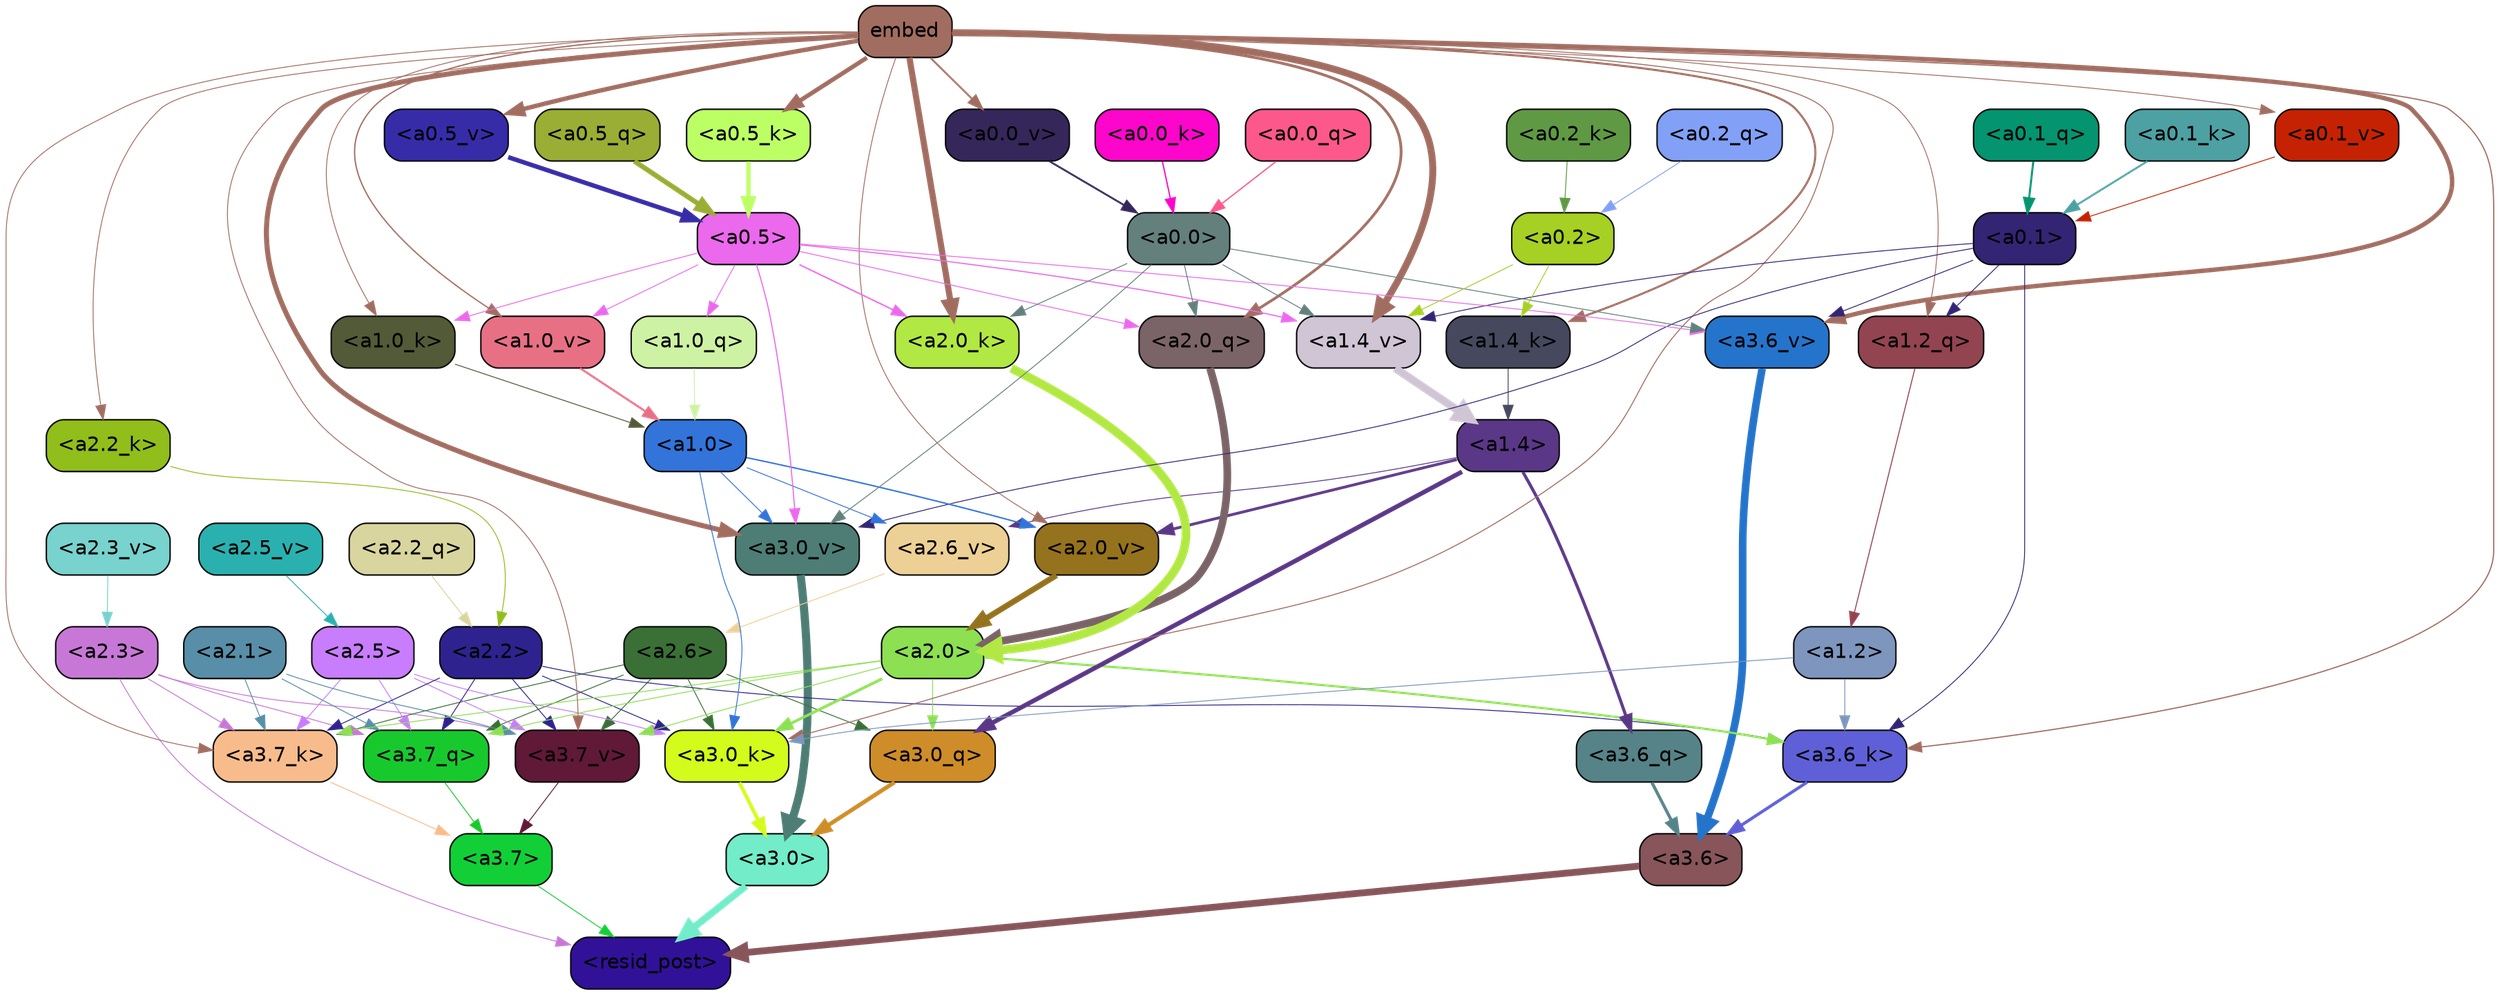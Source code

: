 strict digraph "" {
	graph [bgcolor=transparent,
		layout=dot,
		overlap=false,
		splines=true
	];
	"<a3.7>"	[color=black,
		fillcolor="#12cf37",
		fontname=Helvetica,
		shape=box,
		style="filled, rounded"];
	"<resid_post>"	[color=black,
		fillcolor="#311197",
		fontname=Helvetica,
		shape=box,
		style="filled, rounded"];
	"<a3.7>" -> "<resid_post>"	[color="#12cf37",
		penwidth=0.6];
	"<a3.6>"	[color=black,
		fillcolor="#87555a",
		fontname=Helvetica,
		shape=box,
		style="filled, rounded"];
	"<a3.6>" -> "<resid_post>"	[color="#87555a",
		penwidth=4.7534414529800415];
	"<a3.0>"	[color=black,
		fillcolor="#73ecc9",
		fontname=Helvetica,
		shape=box,
		style="filled, rounded"];
	"<a3.0>" -> "<resid_post>"	[color="#73ecc9",
		penwidth=4.898576855659485];
	"<a2.3>"	[color=black,
		fillcolor="#c778d6",
		fontname=Helvetica,
		shape=box,
		style="filled, rounded"];
	"<a2.3>" -> "<resid_post>"	[color="#c778d6",
		penwidth=0.6];
	"<a3.7_q>"	[color=black,
		fillcolor="#18c92e",
		fontname=Helvetica,
		shape=box,
		style="filled, rounded"];
	"<a2.3>" -> "<a3.7_q>"	[color="#c778d6",
		penwidth=0.6];
	"<a3.7_k>"	[color=black,
		fillcolor="#f8bc8c",
		fontname=Helvetica,
		shape=box,
		style="filled, rounded"];
	"<a2.3>" -> "<a3.7_k>"	[color="#c778d6",
		penwidth=0.6];
	"<a3.7_v>"	[color=black,
		fillcolor="#601937",
		fontname=Helvetica,
		shape=box,
		style="filled, rounded"];
	"<a2.3>" -> "<a3.7_v>"	[color="#c778d6",
		penwidth=0.6];
	"<a3.7_q>" -> "<a3.7>"	[color="#18c92e",
		penwidth=0.6];
	"<a3.6_q>"	[color=black,
		fillcolor="#568388",
		fontname=Helvetica,
		shape=box,
		style="filled, rounded"];
	"<a3.6_q>" -> "<a3.6>"	[color="#568388",
		penwidth=2.160832464694977];
	"<a3.0_q>"	[color=black,
		fillcolor="#ce8d28",
		fontname=Helvetica,
		shape=box,
		style="filled, rounded"];
	"<a3.0_q>" -> "<a3.0>"	[color="#ce8d28",
		penwidth=2.870753765106201];
	"<a3.7_k>" -> "<a3.7>"	[color="#f8bc8c",
		penwidth=0.6];
	"<a3.6_k>"	[color=black,
		fillcolor="#5f60d7",
		fontname=Helvetica,
		shape=box,
		style="filled, rounded"];
	"<a3.6_k>" -> "<a3.6>"	[color="#5f60d7",
		penwidth=2.13908451795578];
	"<a3.0_k>"	[color=black,
		fillcolor="#d3fb1c",
		fontname=Helvetica,
		shape=box,
		style="filled, rounded"];
	"<a3.0_k>" -> "<a3.0>"	[color="#d3fb1c",
		penwidth=2.520303964614868];
	"<a3.7_v>" -> "<a3.7>"	[color="#601937",
		penwidth=0.6];
	"<a3.6_v>"	[color=black,
		fillcolor="#2574cb",
		fontname=Helvetica,
		shape=box,
		style="filled, rounded"];
	"<a3.6_v>" -> "<a3.6>"	[color="#2574cb",
		penwidth=5.297133803367615];
	"<a3.0_v>"	[color=black,
		fillcolor="#4d7d75",
		fontname=Helvetica,
		shape=box,
		style="filled, rounded"];
	"<a3.0_v>" -> "<a3.0>"	[color="#4d7d75",
		penwidth=5.680712580680847];
	"<a2.6>"	[color=black,
		fillcolor="#3a7036",
		fontname=Helvetica,
		shape=box,
		style="filled, rounded"];
	"<a2.6>" -> "<a3.7_q>"	[color="#3a7036",
		penwidth=0.6];
	"<a2.6>" -> "<a3.0_q>"	[color="#3a7036",
		penwidth=0.6];
	"<a2.6>" -> "<a3.7_k>"	[color="#3a7036",
		penwidth=0.6];
	"<a2.6>" -> "<a3.0_k>"	[color="#3a7036",
		penwidth=0.6];
	"<a2.6>" -> "<a3.7_v>"	[color="#3a7036",
		penwidth=0.6];
	"<a2.5>"	[color=black,
		fillcolor="#c87dfc",
		fontname=Helvetica,
		shape=box,
		style="filled, rounded"];
	"<a2.5>" -> "<a3.7_q>"	[color="#c87dfc",
		penwidth=0.6];
	"<a2.5>" -> "<a3.7_k>"	[color="#c87dfc",
		penwidth=0.6];
	"<a2.5>" -> "<a3.0_k>"	[color="#c87dfc",
		penwidth=0.6];
	"<a2.5>" -> "<a3.7_v>"	[color="#c87dfc",
		penwidth=0.6];
	"<a2.2>"	[color=black,
		fillcolor="#2e238e",
		fontname=Helvetica,
		shape=box,
		style="filled, rounded"];
	"<a2.2>" -> "<a3.7_q>"	[color="#2e238e",
		penwidth=0.6];
	"<a2.2>" -> "<a3.7_k>"	[color="#2e238e",
		penwidth=0.6];
	"<a2.2>" -> "<a3.6_k>"	[color="#2e238e",
		penwidth=0.6];
	"<a2.2>" -> "<a3.0_k>"	[color="#2e238e",
		penwidth=0.6];
	"<a2.2>" -> "<a3.7_v>"	[color="#2e238e",
		penwidth=0.6];
	"<a2.1>"	[color=black,
		fillcolor="#588ea7",
		fontname=Helvetica,
		shape=box,
		style="filled, rounded"];
	"<a2.1>" -> "<a3.7_q>"	[color="#588ea7",
		penwidth=0.6];
	"<a2.1>" -> "<a3.7_k>"	[color="#588ea7",
		penwidth=0.6];
	"<a2.1>" -> "<a3.7_v>"	[color="#588ea7",
		penwidth=0.6];
	"<a2.0>"	[color=black,
		fillcolor="#8ce052",
		fontname=Helvetica,
		shape=box,
		style="filled, rounded"];
	"<a2.0>" -> "<a3.7_q>"	[color="#8ce052",
		penwidth=0.6];
	"<a2.0>" -> "<a3.0_q>"	[color="#8ce052",
		penwidth=0.6];
	"<a2.0>" -> "<a3.7_k>"	[color="#8ce052",
		penwidth=0.6];
	"<a2.0>" -> "<a3.6_k>"	[color="#8ce052",
		penwidth=1.4807794839143753];
	"<a2.0>" -> "<a3.0_k>"	[color="#8ce052",
		penwidth=1.9436544477939606];
	"<a2.0>" -> "<a3.7_v>"	[color="#8ce052",
		penwidth=0.6];
	"<a1.4>"	[color=black,
		fillcolor="#5b3787",
		fontname=Helvetica,
		shape=box,
		style="filled, rounded"];
	"<a1.4>" -> "<a3.6_q>"	[color="#5b3787",
		penwidth=2.1635248363018036];
	"<a1.4>" -> "<a3.0_q>"	[color="#5b3787",
		penwidth=3.1362746953964233];
	"<a2.6_v>"	[color=black,
		fillcolor="#edd095",
		fontname=Helvetica,
		shape=box,
		style="filled, rounded"];
	"<a1.4>" -> "<a2.6_v>"	[color="#5b3787",
		penwidth=0.6];
	"<a2.0_v>"	[color=black,
		fillcolor="#95721d",
		fontname=Helvetica,
		shape=box,
		style="filled, rounded"];
	"<a1.4>" -> "<a2.0_v>"	[color="#5b3787",
		penwidth=1.9271827340126038];
	embed	[color=black,
		fillcolor="#a26d61",
		fontname=Helvetica,
		shape=box,
		style="filled, rounded"];
	embed -> "<a3.7_k>"	[color="#a26d61",
		penwidth=0.6];
	embed -> "<a3.6_k>"	[color="#a26d61",
		penwidth=0.8202246725559235];
	embed -> "<a3.0_k>"	[color="#a26d61",
		penwidth=0.6771316379308701];
	embed -> "<a3.7_v>"	[color="#a26d61",
		penwidth=0.6];
	embed -> "<a3.6_v>"	[color="#a26d61",
		penwidth=3.067279100418091];
	embed -> "<a3.0_v>"	[color="#a26d61",
		penwidth=3.5202720761299133];
	"<a2.0_q>"	[color=black,
		fillcolor="#7b6468",
		fontname=Helvetica,
		shape=box,
		style="filled, rounded"];
	embed -> "<a2.0_q>"	[color="#a26d61",
		penwidth=1.9194039106369019];
	"<a2.2_k>"	[color=black,
		fillcolor="#91be1b",
		fontname=Helvetica,
		shape=box,
		style="filled, rounded"];
	embed -> "<a2.2_k>"	[color="#a26d61",
		penwidth=0.6];
	"<a2.0_k>"	[color=black,
		fillcolor="#b2e843",
		fontname=Helvetica,
		shape=box,
		style="filled, rounded"];
	embed -> "<a2.0_k>"	[color="#a26d61",
		penwidth=4.28515887260437];
	embed -> "<a2.0_v>"	[color="#a26d61",
		penwidth=0.6];
	"<a1.2_q>"	[color=black,
		fillcolor="#934451",
		fontname=Helvetica,
		shape=box,
		style="filled, rounded"];
	embed -> "<a1.2_q>"	[color="#a26d61",
		penwidth=0.6];
	"<a1.4_k>"	[color=black,
		fillcolor="#46485d",
		fontname=Helvetica,
		shape=box,
		style="filled, rounded"];
	embed -> "<a1.4_k>"	[color="#a26d61",
		penwidth=1.441945195198059];
	"<a1.0_k>"	[color=black,
		fillcolor="#535a38",
		fontname=Helvetica,
		shape=box,
		style="filled, rounded"];
	embed -> "<a1.0_k>"	[color="#a26d61",
		penwidth=0.6];
	"<a1.4_v>"	[color=black,
		fillcolor="#cfc5d5",
		fontname=Helvetica,
		shape=box,
		style="filled, rounded"];
	embed -> "<a1.4_v>"	[color="#a26d61",
		penwidth=4.830149412155151];
	"<a1.0_v>"	[color=black,
		fillcolor="#e87085",
		fontname=Helvetica,
		shape=box,
		style="filled, rounded"];
	embed -> "<a1.0_v>"	[color="#a26d61",
		penwidth=0.8981428295373917];
	"<a0.5_k>"	[color=black,
		fillcolor="#bcff65",
		fontname=Helvetica,
		shape=box,
		style="filled, rounded"];
	embed -> "<a0.5_k>"	[color="#a26d61",
		penwidth=3.0170571208000183];
	"<a0.5_v>"	[color=black,
		fillcolor="#372ca8",
		fontname=Helvetica,
		shape=box,
		style="filled, rounded"];
	embed -> "<a0.5_v>"	[color="#a26d61",
		penwidth=3.074461340904236];
	"<a0.1_v>"	[color=black,
		fillcolor="#c52203",
		fontname=Helvetica,
		shape=box,
		style="filled, rounded"];
	embed -> "<a0.1_v>"	[color="#a26d61",
		penwidth=0.6];
	"<a0.0_v>"	[color=black,
		fillcolor="#35275a",
		fontname=Helvetica,
		shape=box,
		style="filled, rounded"];
	embed -> "<a0.0_v>"	[color="#a26d61",
		penwidth=1.2872365713119507];
	"<a1.2>"	[color=black,
		fillcolor="#7e96bd",
		fontname=Helvetica,
		shape=box,
		style="filled, rounded"];
	"<a1.2>" -> "<a3.6_k>"	[color="#7e96bd",
		penwidth=0.6];
	"<a1.2>" -> "<a3.0_k>"	[color="#7e96bd",
		penwidth=0.6];
	"<a0.1>"	[color=black,
		fillcolor="#342574",
		fontname=Helvetica,
		shape=box,
		style="filled, rounded"];
	"<a0.1>" -> "<a3.6_k>"	[color="#342574",
		penwidth=0.6];
	"<a0.1>" -> "<a3.6_v>"	[color="#342574",
		penwidth=0.6];
	"<a0.1>" -> "<a3.0_v>"	[color="#342574",
		penwidth=0.6];
	"<a0.1>" -> "<a1.2_q>"	[color="#342574",
		penwidth=0.6];
	"<a0.1>" -> "<a1.4_v>"	[color="#342574",
		penwidth=0.6];
	"<a1.0>"	[color=black,
		fillcolor="#3274da",
		fontname=Helvetica,
		shape=box,
		style="filled, rounded"];
	"<a1.0>" -> "<a3.0_k>"	[color="#3274da",
		penwidth=0.6];
	"<a1.0>" -> "<a3.0_v>"	[color="#3274da",
		penwidth=0.6];
	"<a1.0>" -> "<a2.6_v>"	[color="#3274da",
		penwidth=0.6];
	"<a1.0>" -> "<a2.0_v>"	[color="#3274da",
		penwidth=0.9754131138324738];
	"<a0.5>"	[color=black,
		fillcolor="#eb69ec",
		fontname=Helvetica,
		shape=box,
		style="filled, rounded"];
	"<a0.5>" -> "<a3.6_v>"	[color="#eb69ec",
		penwidth=0.6];
	"<a0.5>" -> "<a3.0_v>"	[color="#eb69ec",
		penwidth=0.764040544629097];
	"<a0.5>" -> "<a2.0_q>"	[color="#eb69ec",
		penwidth=0.6];
	"<a0.5>" -> "<a2.0_k>"	[color="#eb69ec",
		penwidth=0.9763890504837036];
	"<a1.0_q>"	[color=black,
		fillcolor="#cef2a4",
		fontname=Helvetica,
		shape=box,
		style="filled, rounded"];
	"<a0.5>" -> "<a1.0_q>"	[color="#eb69ec",
		penwidth=0.6];
	"<a0.5>" -> "<a1.0_k>"	[color="#eb69ec",
		penwidth=0.6];
	"<a0.5>" -> "<a1.4_v>"	[color="#eb69ec",
		penwidth=0.7723740935325623];
	"<a0.5>" -> "<a1.0_v>"	[color="#eb69ec",
		penwidth=0.6];
	"<a0.0>"	[color=black,
		fillcolor="#63807d",
		fontname=Helvetica,
		shape=box,
		style="filled, rounded"];
	"<a0.0>" -> "<a3.6_v>"	[color="#63807d",
		penwidth=0.6];
	"<a0.0>" -> "<a3.0_v>"	[color="#63807d",
		penwidth=0.6];
	"<a0.0>" -> "<a2.0_q>"	[color="#63807d",
		penwidth=0.6];
	"<a0.0>" -> "<a2.0_k>"	[color="#63807d",
		penwidth=0.6];
	"<a0.0>" -> "<a1.4_v>"	[color="#63807d",
		penwidth=0.6];
	"<a2.2_q>"	[color=black,
		fillcolor="#d9d59e",
		fontname=Helvetica,
		shape=box,
		style="filled, rounded"];
	"<a2.2_q>" -> "<a2.2>"	[color="#d9d59e",
		penwidth=0.6];
	"<a2.0_q>" -> "<a2.0>"	[color="#7b6468",
		penwidth=5.313405752182007];
	"<a2.2_k>" -> "<a2.2>"	[color="#91be1b",
		penwidth=0.6];
	"<a2.0_k>" -> "<a2.0>"	[color="#b2e843",
		penwidth=6.029795527458191];
	"<a2.6_v>" -> "<a2.6>"	[color="#edd095",
		penwidth=0.6];
	"<a2.5_v>"	[color=black,
		fillcolor="#2ab1af",
		fontname=Helvetica,
		shape=box,
		style="filled, rounded"];
	"<a2.5_v>" -> "<a2.5>"	[color="#2ab1af",
		penwidth=0.6];
	"<a2.3_v>"	[color=black,
		fillcolor="#78d2cd",
		fontname=Helvetica,
		shape=box,
		style="filled, rounded"];
	"<a2.3_v>" -> "<a2.3>"	[color="#78d2cd",
		penwidth=0.6];
	"<a2.0_v>" -> "<a2.0>"	[color="#95721d",
		penwidth=4.041402816772461];
	"<a1.2_q>" -> "<a1.2>"	[color="#934451",
		penwidth=0.6924253702163696];
	"<a1.0_q>" -> "<a1.0>"	[color="#cef2a4",
		penwidth=0.6];
	"<a1.4_k>" -> "<a1.4>"	[color="#46485d",
		penwidth=0.6];
	"<a1.0_k>" -> "<a1.0>"	[color="#535a38",
		penwidth=0.6];
	"<a1.4_v>" -> "<a1.4>"	[color="#cfc5d5",
		penwidth=5.515027642250061];
	"<a1.0_v>" -> "<a1.0>"	[color="#e87085",
		penwidth=1.4252789914608002];
	"<a0.2>"	[color=black,
		fillcolor="#a6d023",
		fontname=Helvetica,
		shape=box,
		style="filled, rounded"];
	"<a0.2>" -> "<a1.4_k>"	[color="#a6d023",
		penwidth=0.6];
	"<a0.2>" -> "<a1.4_v>"	[color="#a6d023",
		penwidth=0.6];
	"<a0.5_q>"	[color=black,
		fillcolor="#9aad34",
		fontname=Helvetica,
		shape=box,
		style="filled, rounded"];
	"<a0.5_q>" -> "<a0.5>"	[color="#9aad34",
		penwidth=3.470327615737915];
	"<a0.2_q>"	[color=black,
		fillcolor="#82a0f6",
		fontname=Helvetica,
		shape=box,
		style="filled, rounded"];
	"<a0.2_q>" -> "<a0.2>"	[color="#82a0f6",
		penwidth=0.6];
	"<a0.1_q>"	[color=black,
		fillcolor="#049470",
		fontname=Helvetica,
		shape=box,
		style="filled, rounded"];
	"<a0.1_q>" -> "<a0.1>"	[color="#049470",
		penwidth=1.4035804867744446];
	"<a0.0_q>"	[color=black,
		fillcolor="#fc588b",
		fontname=Helvetica,
		shape=box,
		style="filled, rounded"];
	"<a0.0_q>" -> "<a0.0>"	[color="#fc588b",
		penwidth=0.8884857892990112];
	"<a0.5_k>" -> "<a0.5>"	[color="#bcff65",
		penwidth=3.017053723335266];
	"<a0.2_k>"	[color=black,
		fillcolor="#609944",
		fontname=Helvetica,
		shape=box,
		style="filled, rounded"];
	"<a0.2_k>" -> "<a0.2>"	[color="#609944",
		penwidth=0.6];
	"<a0.1_k>"	[color=black,
		fillcolor="#4da1a3",
		fontname=Helvetica,
		shape=box,
		style="filled, rounded"];
	"<a0.1_k>" -> "<a0.1>"	[color="#4da1a3",
		penwidth=1.3217589855194092];
	"<a0.0_k>"	[color=black,
		fillcolor="#fb06ca",
		fontname=Helvetica,
		shape=box,
		style="filled, rounded"];
	"<a0.0_k>" -> "<a0.0>"	[color="#fb06ca",
		penwidth=0.8782260417938232];
	"<a0.5_v>" -> "<a0.5>"	[color="#372ca8",
		penwidth=3.088594377040863];
	"<a0.1_v>" -> "<a0.1>"	[color="#c52203",
		penwidth=0.6];
	"<a0.0_v>" -> "<a0.0>"	[color="#35275a",
		penwidth=1.2872320413589478];
}
